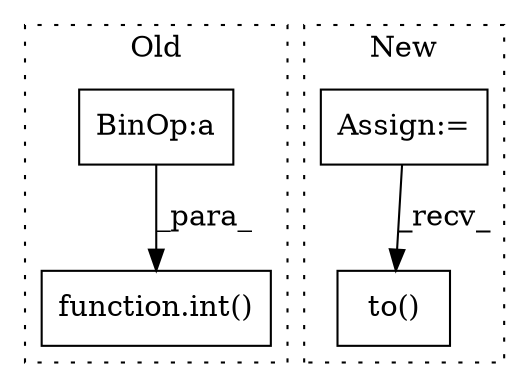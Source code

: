 digraph G {
subgraph cluster0 {
1 [label="function.int()" a="75" s="299,316" l="4,1" shape="box"];
3 [label="BinOp:a" a="82" s="304" l="3" shape="box"];
label = "Old";
style="dotted";
}
subgraph cluster1 {
2 [label="to()" a="75" s="570,605" l="25,1" shape="box"];
4 [label="Assign:=" a="68" s="509" l="3" shape="box"];
label = "New";
style="dotted";
}
3 -> 1 [label="_para_"];
4 -> 2 [label="_recv_"];
}